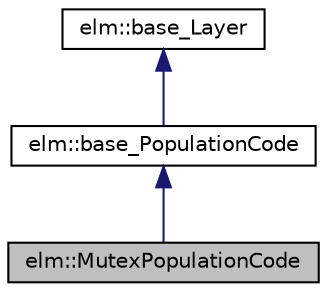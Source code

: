 digraph G
{
  edge [fontname="Helvetica",fontsize="10",labelfontname="Helvetica",labelfontsize="10"];
  node [fontname="Helvetica",fontsize="10",shape=record];
  Node1 [label="elm::MutexPopulationCode",height=0.2,width=0.4,color="black", fillcolor="grey75", style="filled" fontcolor="black"];
  Node2 -> Node1 [dir="back",color="midnightblue",fontsize="10",style="solid",fontname="Helvetica"];
  Node2 [label="elm::base_PopulationCode",height=0.2,width=0.4,color="black", fillcolor="white", style="filled",URL="$classelm_1_1base__PopulationCode.html",tooltip="The base class for population codes."];
  Node3 -> Node2 [dir="back",color="midnightblue",fontsize="10",style="solid",fontname="Helvetica"];
  Node3 [label="elm::base_Layer",height=0.2,width=0.4,color="black", fillcolor="white", style="filled",URL="$classelm_1_1base__Layer.html",tooltip="The Layer base class Overloaded constructor calls overloaded Reset() so you can implement Reset(confi..."];
}
